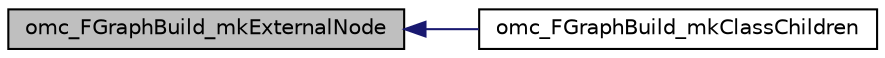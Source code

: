 digraph "omc_FGraphBuild_mkExternalNode"
{
  edge [fontname="Helvetica",fontsize="10",labelfontname="Helvetica",labelfontsize="10"];
  node [fontname="Helvetica",fontsize="10",shape=record];
  rankdir="LR";
  Node145 [label="omc_FGraphBuild_mkExternalNode",height=0.2,width=0.4,color="black", fillcolor="grey75", style="filled", fontcolor="black"];
  Node145 -> Node146 [dir="back",color="midnightblue",fontsize="10",style="solid",fontname="Helvetica"];
  Node146 [label="omc_FGraphBuild_mkClassChildren",height=0.2,width=0.4,color="black", fillcolor="white", style="filled",URL="$db/d67/_f_graph_build_8c.html#a113b188ca9feb75a438d400b18855e8d"];
}
